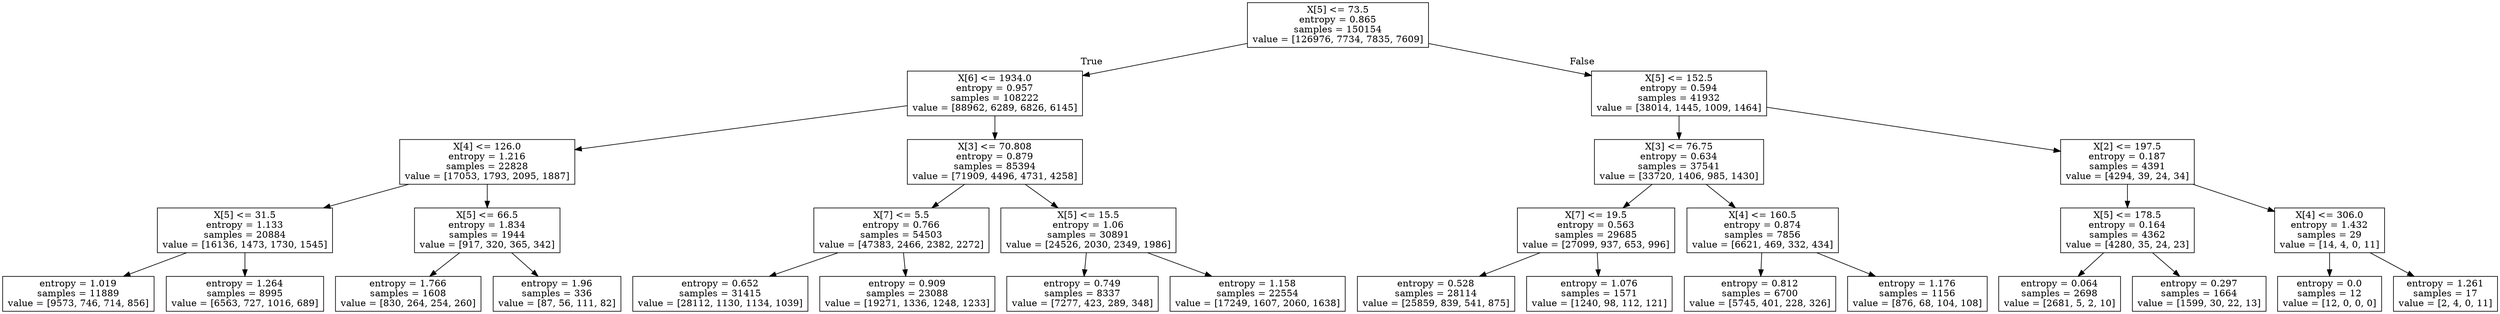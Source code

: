 digraph Tree {
node [shape=box] ;
0 [label="X[5] <= 73.5\nentropy = 0.865\nsamples = 150154\nvalue = [126976, 7734, 7835, 7609]"] ;
1 [label="X[6] <= 1934.0\nentropy = 0.957\nsamples = 108222\nvalue = [88962, 6289, 6826, 6145]"] ;
0 -> 1 [labeldistance=2.5, labelangle=45, headlabel="True"] ;
2 [label="X[4] <= 126.0\nentropy = 1.216\nsamples = 22828\nvalue = [17053, 1793, 2095, 1887]"] ;
1 -> 2 ;
3 [label="X[5] <= 31.5\nentropy = 1.133\nsamples = 20884\nvalue = [16136, 1473, 1730, 1545]"] ;
2 -> 3 ;
4 [label="entropy = 1.019\nsamples = 11889\nvalue = [9573, 746, 714, 856]"] ;
3 -> 4 ;
5 [label="entropy = 1.264\nsamples = 8995\nvalue = [6563, 727, 1016, 689]"] ;
3 -> 5 ;
6 [label="X[5] <= 66.5\nentropy = 1.834\nsamples = 1944\nvalue = [917, 320, 365, 342]"] ;
2 -> 6 ;
7 [label="entropy = 1.766\nsamples = 1608\nvalue = [830, 264, 254, 260]"] ;
6 -> 7 ;
8 [label="entropy = 1.96\nsamples = 336\nvalue = [87, 56, 111, 82]"] ;
6 -> 8 ;
9 [label="X[3] <= 70.808\nentropy = 0.879\nsamples = 85394\nvalue = [71909, 4496, 4731, 4258]"] ;
1 -> 9 ;
10 [label="X[7] <= 5.5\nentropy = 0.766\nsamples = 54503\nvalue = [47383, 2466, 2382, 2272]"] ;
9 -> 10 ;
11 [label="entropy = 0.652\nsamples = 31415\nvalue = [28112, 1130, 1134, 1039]"] ;
10 -> 11 ;
12 [label="entropy = 0.909\nsamples = 23088\nvalue = [19271, 1336, 1248, 1233]"] ;
10 -> 12 ;
13 [label="X[5] <= 15.5\nentropy = 1.06\nsamples = 30891\nvalue = [24526, 2030, 2349, 1986]"] ;
9 -> 13 ;
14 [label="entropy = 0.749\nsamples = 8337\nvalue = [7277, 423, 289, 348]"] ;
13 -> 14 ;
15 [label="entropy = 1.158\nsamples = 22554\nvalue = [17249, 1607, 2060, 1638]"] ;
13 -> 15 ;
16 [label="X[5] <= 152.5\nentropy = 0.594\nsamples = 41932\nvalue = [38014, 1445, 1009, 1464]"] ;
0 -> 16 [labeldistance=2.5, labelangle=-45, headlabel="False"] ;
17 [label="X[3] <= 76.75\nentropy = 0.634\nsamples = 37541\nvalue = [33720, 1406, 985, 1430]"] ;
16 -> 17 ;
18 [label="X[7] <= 19.5\nentropy = 0.563\nsamples = 29685\nvalue = [27099, 937, 653, 996]"] ;
17 -> 18 ;
19 [label="entropy = 0.528\nsamples = 28114\nvalue = [25859, 839, 541, 875]"] ;
18 -> 19 ;
20 [label="entropy = 1.076\nsamples = 1571\nvalue = [1240, 98, 112, 121]"] ;
18 -> 20 ;
21 [label="X[4] <= 160.5\nentropy = 0.874\nsamples = 7856\nvalue = [6621, 469, 332, 434]"] ;
17 -> 21 ;
22 [label="entropy = 0.812\nsamples = 6700\nvalue = [5745, 401, 228, 326]"] ;
21 -> 22 ;
23 [label="entropy = 1.176\nsamples = 1156\nvalue = [876, 68, 104, 108]"] ;
21 -> 23 ;
24 [label="X[2] <= 197.5\nentropy = 0.187\nsamples = 4391\nvalue = [4294, 39, 24, 34]"] ;
16 -> 24 ;
25 [label="X[5] <= 178.5\nentropy = 0.164\nsamples = 4362\nvalue = [4280, 35, 24, 23]"] ;
24 -> 25 ;
26 [label="entropy = 0.064\nsamples = 2698\nvalue = [2681, 5, 2, 10]"] ;
25 -> 26 ;
27 [label="entropy = 0.297\nsamples = 1664\nvalue = [1599, 30, 22, 13]"] ;
25 -> 27 ;
28 [label="X[4] <= 306.0\nentropy = 1.432\nsamples = 29\nvalue = [14, 4, 0, 11]"] ;
24 -> 28 ;
29 [label="entropy = 0.0\nsamples = 12\nvalue = [12, 0, 0, 0]"] ;
28 -> 29 ;
30 [label="entropy = 1.261\nsamples = 17\nvalue = [2, 4, 0, 11]"] ;
28 -> 30 ;
}